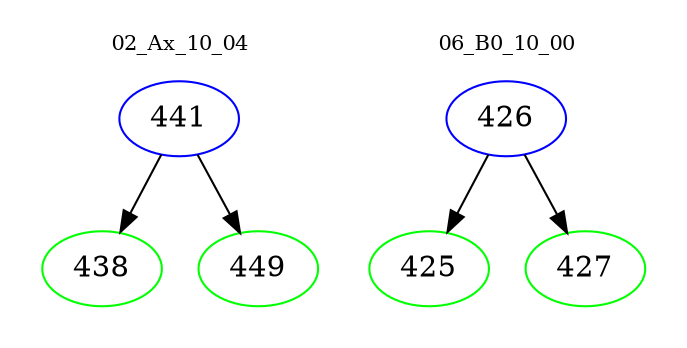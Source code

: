 digraph{
subgraph cluster_0 {
color = white
label = "02_Ax_10_04";
fontsize=10;
T0_441 [label="441", color="blue"]
T0_441 -> T0_438 [color="black"]
T0_438 [label="438", color="green"]
T0_441 -> T0_449 [color="black"]
T0_449 [label="449", color="green"]
}
subgraph cluster_1 {
color = white
label = "06_B0_10_00";
fontsize=10;
T1_426 [label="426", color="blue"]
T1_426 -> T1_425 [color="black"]
T1_425 [label="425", color="green"]
T1_426 -> T1_427 [color="black"]
T1_427 [label="427", color="green"]
}
}
